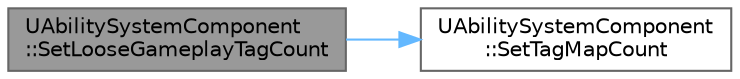 digraph "UAbilitySystemComponent::SetLooseGameplayTagCount"
{
 // INTERACTIVE_SVG=YES
 // LATEX_PDF_SIZE
  bgcolor="transparent";
  edge [fontname=Helvetica,fontsize=10,labelfontname=Helvetica,labelfontsize=10];
  node [fontname=Helvetica,fontsize=10,shape=box,height=0.2,width=0.4];
  rankdir="LR";
  Node1 [id="Node000001",label="UAbilitySystemComponent\l::SetLooseGameplayTagCount",height=0.2,width=0.4,color="gray40", fillcolor="grey60", style="filled", fontcolor="black",tooltip=" "];
  Node1 -> Node2 [id="edge1_Node000001_Node000002",color="steelblue1",style="solid",tooltip=" "];
  Node2 [id="Node000002",label="UAbilitySystemComponent\l::SetTagMapCount",height=0.2,width=0.4,color="grey40", fillcolor="white", style="filled",URL="$d4/d2d/classUAbilitySystemComponent.html#a75640ff813ed9d64ba235bf4aedbe332",tooltip="Forcibly sets the number of instances of a given tag."];
}
